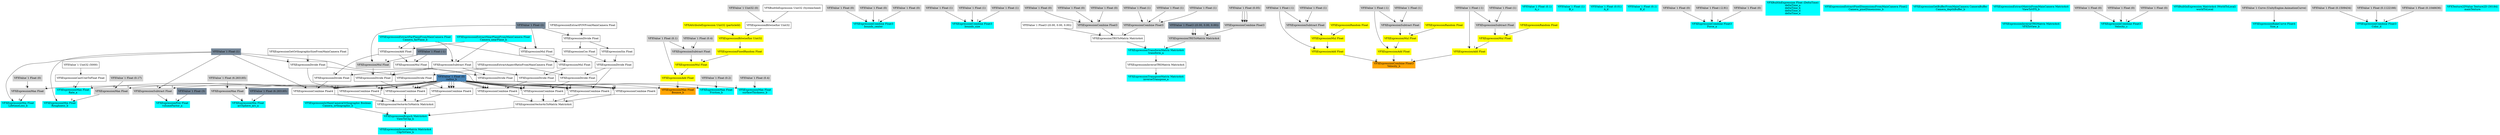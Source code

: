 digraph G {
node0 [shape="box" color="cyan" style="filled" label="VFXExpressionMax Float
Rate_a"]
node1 [shape="box" label="VFXExpressionCastUintToFloat Float"]
node2 [shape="box" label="VFXValue`1 Uint32 (5000)"]
node3 [shape="box" color="steelblue" style="filled" label="VFXValue`1 Float (0)
radius_b"]
node4 [shape="box" color="cyan" style="filled" label="VFXExpressionCombine Float3
bounds_center"]
node5 [shape="box" color="lightgray" style="filled" label="VFXValue`1 Float (0)"]
node6 [shape="box" color="lightgray" style="filled" label="VFXValue`1 Float (0)"]
node7 [shape="box" color="lightgray" style="filled" label="VFXValue`1 Float (0)"]
node8 [shape="box" color="cyan" style="filled" label="VFXExpressionCombine Float3
bounds_size"]
node9 [shape="box" color="lightgray" style="filled" label="VFXValue`1 Float (1)"]
node10 [shape="box" color="lightgray" style="filled" label="VFXValue`1 Float (1)"]
node11 [shape="box" color="lightgray" style="filled" label="VFXValue`1 Float (1)"]
node12 [shape="box" color="cyan" style="filled" label="VFXExpressionMin Float
arcSphere_arc_a"]
node13 [shape="box" color="lightgray" style="filled" label="VFXExpressionMax Float"]
node14 [shape="box" color="lightgray" style="filled" label="VFXValue`1 Float (6.283185)"]
node15 [shape="box" color="lightslategray" style="filled" label="VFXValue`1 Float (6.283185)"]
node16 [shape="box" color="cyan" style="filled" label="VFXExpressionTransformMatrix Matrix4x4
transform_a"]
node17 [shape="box" label="VFXExpressionTRSToMatrix Matrix4x4"]
node18 [shape="box" label="VFXValue`1 Float3 ((0.00, 0.00, 0.00))"]
node19 [shape="box" color="lightgray" style="filled" label="VFXExpressionCombine Float3"]
node20 [shape="box" color="lightgray" style="filled" label="VFXValue`1 Float (0)"]
node21 [shape="box" color="lightgray" style="filled" label="VFXValue`1 Float (0)"]
node22 [shape="box" color="lightgray" style="filled" label="VFXValue`1 Float (0)"]
node23 [shape="box" color="lightgray" style="filled" label="VFXExpressionCombine Float3"]
node24 [shape="box" color="lightgray" style="filled" label="VFXValue`1 Float (1)"]
node25 [shape="box" color="lightgray" style="filled" label="VFXValue`1 Float (1)"]
node26 [shape="box" color="lightgray" style="filled" label="VFXValue`1 Float (1)"]
node27 [shape="box" color="lightgray" style="filled" label="VFXExpressionTRSToMatrix Matrix4x4"]
node28 [shape="box" color="lightslategray" style="filled" label="VFXValue`1 Float3 ((0.00, 0.00, 0.00))"]
node29 [shape="box" color="lightgray" style="filled" label="VFXExpressionCombine Float3"]
node30 [shape="box" color="lightgray" style="filled" label="VFXValue`1 Float (0.05)"]
node31 [shape="box" color="cyan" style="filled" label="VFXExpressionTransposeMatrix Matrix4x4
inverseTranspose_a"]
node32 [shape="box" label="VFXExpressionInverseTRSMatrix Matrix4x4"]
node33 [shape="box" color="cyan" style="filled" label="VFXExpressionPow Float
volumeFactor_a"]
node34 [shape="box" color="lightgray" style="filled" label="VFXExpressionSubtract Float"]
node35 [shape="box" color="lightslategray" style="filled" label="VFXValue`1 Float (1)"]
node36 [shape="box" color="lightslategray" style="filled" label="VFXValue`1 Float (3)"]
node37 [shape="box" color="orange" style="filled" label="VFXExpressionCombine Float3
Velocity_b"]
node38 [shape="box" color="yellow" style="filled" label="VFXExpressionAdd Float"]
node39 [shape="box" color="lightgray" style="filled" label="VFXValue`1 Float (-1)"]
node40 [shape="box" color="yellow" style="filled" label="VFXExpressionMul Float"]
node41 [shape="box" color="yellow" style="filled" label="VFXExpressionRandom Float"]
node42 [shape="box" color="lightgray" style="filled" label="VFXExpressionSubtract Float"]
node43 [shape="box" color="lightgray" style="filled" label="VFXValue`1 Float (1)"]
node44 [shape="box" color="yellow" style="filled" label="VFXExpressionAdd Float"]
node45 [shape="box" color="lightgray" style="filled" label="VFXValue`1 Float (-1)"]
node46 [shape="box" color="yellow" style="filled" label="VFXExpressionMul Float"]
node47 [shape="box" color="yellow" style="filled" label="VFXExpressionRandom Float"]
node48 [shape="box" color="lightgray" style="filled" label="VFXExpressionSubtract Float"]
node49 [shape="box" color="lightgray" style="filled" label="VFXValue`1 Float (1)"]
node50 [shape="box" color="yellow" style="filled" label="VFXExpressionAdd Float"]
node51 [shape="box" color="lightgray" style="filled" label="VFXValue`1 Float (-1)"]
node52 [shape="box" color="yellow" style="filled" label="VFXExpressionMul Float"]
node53 [shape="box" color="yellow" style="filled" label="VFXExpressionRandom Float"]
node54 [shape="box" color="lightgray" style="filled" label="VFXExpressionSubtract Float"]
node55 [shape="box" color="lightgray" style="filled" label="VFXValue`1 Float (1)"]
node56 [shape="box" color="cyan" style="filled" label="VFXValue`1 Float (0.1)
A_c"]
node57 [shape="box" color="cyan" style="filled" label="VFXValue`1 Float (1)
B_c"]
node58 [shape="box" color="cyan" style="filled" label="VFXValue`1 Float (0.01)
A_d"]
node59 [shape="box" color="cyan" style="filled" label="VFXValue`1 Float (0.1)
B_d"]
node60 [shape="box" color="cyan" style="filled" label="VFXExpressionCombine Float3
Force_a"]
node61 [shape="box" color="lightgray" style="filled" label="VFXValue`1 Float (0)"]
node62 [shape="box" color="lightgray" style="filled" label="VFXValue`1 Float (-2.91)"]
node63 [shape="box" color="lightgray" style="filled" label="VFXValue`1 Float (0)"]
node64 [shape="box" color="cyan" style="filled" label="VFXBuiltInExpression Float (DeltaTime)
deltaTime_a
deltaTime_b
deltaTime_d
deltaTime_e"]
node65 [shape="box" color="orange" style="filled" label="VFXExpressionMax Float
Bounce_b"]
node66 [shape="box" color="yellow" style="filled" label="VFXExpressionAdd Float"]
node67 [shape="box" color="lightgray" style="filled" label="VFXValue`1 Float (0.1)"]
node68 [shape="box" color="yellow" style="filled" label="VFXExpressionMul Float"]
node69 [shape="box" color="yellow" style="filled" label="VFXExpressionFixedRandom Float"]
node70 [shape="box" color="yellow" style="filled" label="VFXExpressionBitwiseXor Uint32"]
node71 [shape="box" color="yellow" style="filled" label="VFXAttributeExpression Uint32 (particleId)"]
node72 [shape="box" label="VFXExpressionBitwiseXor Uint32"]
node73 [shape="box" color="lightgray" style="filled" label="VFXValue`1 Uint32 (0)"]
node74 [shape="box" label="VFXBuiltInExpression Uint32 (SystemSeed)"]
node75 [shape="box" color="lightgray" style="filled" label="VFXExpressionSubtract Float"]
node76 [shape="box" color="lightgray" style="filled" label="VFXValue`1 Float (0.4)"]
node77 [shape="box" color="cyan" style="filled" label="VFXExpressionMax Float
Friction_b"]
node78 [shape="box" color="lightgray" style="filled" label="VFXValue`1 Float (0.2)"]
node79 [shape="box" color="cyan" style="filled" label="VFXExpressionMin Float
LifetimeLoss_b"]
node80 [shape="box" color="lightgray" style="filled" label="VFXExpressionMax Float"]
node81 [shape="box" color="lightgray" style="filled" label="VFXValue`1 Float (0)"]
node82 [shape="box" color="cyan" style="filled" label="VFXExpressionMin Float
Roughness_b"]
node83 [shape="box" color="lightgray" style="filled" label="VFXExpressionMax Float"]
node84 [shape="box" color="lightgray" style="filled" label="VFXValue`1 Float (0.17)"]
node85 [shape="box" color="cyan" style="filled" label="VFXExpressionMax Float
surfaceThickness_b"]
node86 [shape="box" color="lightgray" style="filled" label="VFXValue`1 Float (0.4)"]
node87 [shape="box" color="cyan" style="filled" label="VFXExpressionExtractNearPlaneFromMainCamera Float
Camera_nearPlane_b"]
node88 [shape="box" color="cyan" style="filled" label="VFXExpressionExtractFarPlaneFromMainCamera Float
Camera_farPlane_b"]
node89 [shape="box" color="cyan" style="filled" label="VFXExpressionExtractPixelDimensionsFromMainCamera Float2
Camera_pixelDimensions_b"]
node90 [shape="box" color="cyan" style="filled" label="VFXExpressionGetBufferFromMainCamera CameraBuffer
Camera_depthBuffer_b"]
node91 [shape="box" color="cyan" style="filled" label="VFXExpressionIsMainCameraOrthographic Boolean
Camera_orthographic_b"]
node92 [shape="box" color="cyan" style="filled" label="VFXExpressionExtractMatrixFromMainCamera Matrix4x4
ViewToVFX_b"]
node93 [shape="box" color="cyan" style="filled" label="VFXExpressionInverseTRSMatrix Matrix4x4
VFXToView_b"]
node94 [shape="box" color="cyan" style="filled" label="VFXExpressionBranch Matrix4x4
ViewToClip_b"]
node95 [shape="box" label="VFXExpressionVector4sToMatrix Matrix4x4"]
node96 [shape="box" label="VFXExpressionCombine Float4"]
node97 [shape="box" label="VFXExpressionDivide Float"]
node98 [shape="box" label="VFXExpressionDivide Float"]
node99 [shape="box" label="VFXExpressionGetOrthographicSizeFromMainCamera Float"]
node100 [shape="box" label="VFXExpressionExtractAspectRatioFromMainCamera Float"]
node101 [shape="box" label="VFXExpressionCombine Float4"]
node102 [shape="box" label="VFXExpressionCombine Float4"]
node103 [shape="box" label="VFXExpressionDivide Float"]
node104 [shape="box" color="lightgray" style="filled" label="VFXExpressionMul Float"]
node105 [shape="box" color="lightslategray" style="filled" label="VFXValue`1 Float (-1)"]
node106 [shape="box" color="lightslategray" style="filled" label="VFXValue`1 Float (2)"]
node107 [shape="box" label="VFXExpressionSubtract Float"]
node108 [shape="box" label="VFXExpressionCombine Float4"]
node109 [shape="box" label="VFXExpressionDivide Float"]
node110 [shape="box" label="VFXExpressionAdd Float"]
node111 [shape="box" label="VFXExpressionVector4sToMatrix Matrix4x4"]
node112 [shape="box" label="VFXExpressionCombine Float4"]
node113 [shape="box" label="VFXExpressionDivide Float"]
node114 [shape="box" label="VFXExpressionDivide Float"]
node115 [shape="box" label="VFXExpressionCos Float"]
node116 [shape="box" label="VFXExpressionDivide Float"]
node117 [shape="box" label="VFXExpressionExtractFOVFromMainCamera Float"]
node118 [shape="box" label="VFXExpressionSin Float"]
node119 [shape="box" label="VFXExpressionCombine Float4"]
node120 [shape="box" label="VFXExpressionCombine Float4"]
node121 [shape="box" label="VFXExpressionDivide Float"]
node122 [shape="box" label="VFXExpressionMul Float"]
node123 [shape="box" label="VFXExpressionCombine Float4"]
node124 [shape="box" label="VFXExpressionDivide Float"]
node125 [shape="box" label="VFXExpressionMul Float"]
node126 [shape="box" label="VFXExpressionMul Float"]
node127 [shape="box" color="cyan" style="filled" label="VFXExpressionInverseMatrix Matrix4x4
ClipToView_b"]
node128 [shape="box" color="cyan" style="filled" label="VFXExpressionCombine Float3
Velocity_c"]
node129 [shape="box" color="lightgray" style="filled" label="VFXValue`1 Float (0)"]
node130 [shape="box" color="lightgray" style="filled" label="VFXValue`1 Float (0)"]
node131 [shape="box" color="lightgray" style="filled" label="VFXValue`1 Float (0)"]
node132 [shape="box" color="cyan" style="filled" label="VFXBuiltInExpression Matrix4x4 (WorldToLocal)
worldToLocal"]
node133 [shape="box" color="cyan" style="filled" label="VFXExpressionBakeCurve Float4
Size_a"]
node134 [shape="box" color="lightgray" style="filled" label="VFXValue`1 Curve (UnityEngine.AnimationCurve)"]
node135 [shape="box" color="cyan" style="filled" label="VFXExpressionCombine Float3
Color_d"]
node136 [shape="box" color="lightgray" style="filled" label="VFXValue`1 Float (0.1509434)"]
node137 [shape="box" color="lightgray" style="filled" label="VFXValue`1 Float (0.1122166)"]
node138 [shape="box" color="lightgray" style="filled" label="VFXValue`1 Float (0.1046636)"]
node139 [shape="box" color="cyan" style="filled" label="VFXTexture2DValue Texture2D (30184)
mainTexture"]
node1 -> node0 [headlabel="0"]
node3 -> node0 [headlabel="1"]
node2 -> node1 
node5 -> node4 [headlabel="0"]
node6 -> node4 [headlabel="1"]
node7 -> node4 [headlabel="2"]
node9 -> node8 [headlabel="0"]
node10 -> node8 [headlabel="1"]
node11 -> node8 [headlabel="2"]
node13 -> node12 [headlabel="0"]
node15 -> node12 [headlabel="1"]
node14 -> node13 [headlabel="0"]
node3 -> node13 [headlabel="1"]
node17 -> node16 [headlabel="0"]
node27 -> node16 [headlabel="1"]
node18 -> node17 [headlabel="0"]
node19 -> node17 [headlabel="1"]
node23 -> node17 [headlabel="2"]
node20 -> node19 [headlabel="0"]
node21 -> node19 [headlabel="1"]
node22 -> node19 [headlabel="2"]
node24 -> node23 [headlabel="0"]
node25 -> node23 [headlabel="1"]
node26 -> node23 [headlabel="2"]
node28 -> node27 [headlabel="0"]
node28 -> node27 [headlabel="1"]
node29 -> node27 [headlabel="2"]
node30 -> node29 [headlabel="0"]
node30 -> node29 [headlabel="1"]
node30 -> node29 [headlabel="2"]
node32 -> node31 
node16 -> node32 
node34 -> node33 [headlabel="0"]
node36 -> node33 [headlabel="1"]
node35 -> node34 [headlabel="0"]
node3 -> node34 [headlabel="1"]
node38 -> node37 [headlabel="0"]
node44 -> node37 [headlabel="1"]
node50 -> node37 [headlabel="2"]
node39 -> node38 [headlabel="0"]
node40 -> node38 [headlabel="1"]
node41 -> node40 [headlabel="0"]
node42 -> node40 [headlabel="1"]
node43 -> node42 [headlabel="0"]
node39 -> node42 [headlabel="1"]
node45 -> node44 [headlabel="0"]
node46 -> node44 [headlabel="1"]
node47 -> node46 [headlabel="0"]
node48 -> node46 [headlabel="1"]
node49 -> node48 [headlabel="0"]
node45 -> node48 [headlabel="1"]
node51 -> node50 [headlabel="0"]
node52 -> node50 [headlabel="1"]
node53 -> node52 [headlabel="0"]
node54 -> node52 [headlabel="1"]
node55 -> node54 [headlabel="0"]
node51 -> node54 [headlabel="1"]
node61 -> node60 [headlabel="0"]
node62 -> node60 [headlabel="1"]
node63 -> node60 [headlabel="2"]
node66 -> node65 [headlabel="0"]
node3 -> node65 [headlabel="1"]
node67 -> node66 [headlabel="0"]
node68 -> node66 [headlabel="1"]
node69 -> node68 [headlabel="0"]
node75 -> node68 [headlabel="1"]
node70 -> node69 
node71 -> node70 [headlabel="0"]
node72 -> node70 [headlabel="1"]
node73 -> node72 [headlabel="0"]
node74 -> node72 [headlabel="1"]
node76 -> node75 [headlabel="0"]
node67 -> node75 [headlabel="1"]
node78 -> node77 [headlabel="0"]
node3 -> node77 [headlabel="1"]
node80 -> node79 [headlabel="0"]
node35 -> node79 [headlabel="1"]
node81 -> node80 [headlabel="0"]
node3 -> node80 [headlabel="1"]
node83 -> node82 [headlabel="0"]
node35 -> node82 [headlabel="1"]
node84 -> node83 [headlabel="0"]
node3 -> node83 [headlabel="1"]
node86 -> node85 [headlabel="0"]
node3 -> node85 [headlabel="1"]
node92 -> node93 
node91 -> node94 [headlabel="0"]
node95 -> node94 [headlabel="1"]
node111 -> node94 [headlabel="2"]
node96 -> node95 [headlabel="0"]
node101 -> node95 [headlabel="1"]
node102 -> node95 [headlabel="2"]
node108 -> node95 [headlabel="3"]
node97 -> node96 [headlabel="0"]
node3 -> node96 [headlabel="1"]
node3 -> node96 [headlabel="2"]
node3 -> node96 [headlabel="3"]
node98 -> node97 [headlabel="0"]
node100 -> node97 [headlabel="1"]
node35 -> node98 [headlabel="0"]
node99 -> node98 [headlabel="1"]
node3 -> node101 [headlabel="0"]
node98 -> node101 [headlabel="1"]
node3 -> node101 [headlabel="2"]
node3 -> node101 [headlabel="3"]
node3 -> node102 [headlabel="0"]
node3 -> node102 [headlabel="1"]
node103 -> node102 [headlabel="2"]
node3 -> node102 [headlabel="3"]
node104 -> node103 [headlabel="0"]
node107 -> node103 [headlabel="1"]
node105 -> node104 [headlabel="0"]
node106 -> node104 [headlabel="1"]
node87 -> node107 [headlabel="0"]
node88 -> node107 [headlabel="1"]
node3 -> node108 [headlabel="0"]
node3 -> node108 [headlabel="1"]
node109 -> node108 [headlabel="2"]
node35 -> node108 [headlabel="3"]
node110 -> node109 [headlabel="0"]
node107 -> node109 [headlabel="1"]
node88 -> node110 [headlabel="0"]
node87 -> node110 [headlabel="1"]
node112 -> node111 [headlabel="0"]
node119 -> node111 [headlabel="1"]
node120 -> node111 [headlabel="2"]
node123 -> node111 [headlabel="3"]
node113 -> node112 [headlabel="0"]
node3 -> node112 [headlabel="1"]
node3 -> node112 [headlabel="2"]
node3 -> node112 [headlabel="3"]
node114 -> node113 [headlabel="0"]
node100 -> node113 [headlabel="1"]
node115 -> node114 [headlabel="0"]
node118 -> node114 [headlabel="1"]
node116 -> node115 
node117 -> node116 [headlabel="0"]
node106 -> node116 [headlabel="1"]
node116 -> node118 
node3 -> node119 [headlabel="0"]
node114 -> node119 [headlabel="1"]
node3 -> node119 [headlabel="2"]
node3 -> node119 [headlabel="3"]
node3 -> node120 [headlabel="0"]
node3 -> node120 [headlabel="1"]
node121 -> node120 [headlabel="2"]
node35 -> node120 [headlabel="3"]
node122 -> node121 [headlabel="0"]
node107 -> node121 [headlabel="1"]
node105 -> node122 [headlabel="0"]
node110 -> node122 [headlabel="1"]
node3 -> node123 [headlabel="0"]
node3 -> node123 [headlabel="1"]
node124 -> node123 [headlabel="2"]
node3 -> node123 [headlabel="3"]
node125 -> node124 [headlabel="0"]
node107 -> node124 [headlabel="1"]
node126 -> node125 [headlabel="0"]
node88 -> node125 [headlabel="1"]
node106 -> node126 [headlabel="0"]
node87 -> node126 [headlabel="1"]
node94 -> node127 
node129 -> node128 [headlabel="0"]
node130 -> node128 [headlabel="1"]
node131 -> node128 [headlabel="2"]
node134 -> node133 
node136 -> node135 [headlabel="0"]
node137 -> node135 [headlabel="1"]
node138 -> node135 [headlabel="2"]
}
